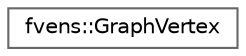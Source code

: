 digraph "Graphical Class Hierarchy"
{
 // LATEX_PDF_SIZE
  bgcolor="transparent";
  edge [fontname=Helvetica,fontsize=10,labelfontname=Helvetica,labelfontsize=10];
  node [fontname=Helvetica,fontsize=10,shape=box,height=0.2,width=0.4];
  rankdir="LR";
  Node0 [id="Node000000",label="fvens::GraphVertex",height=0.2,width=0.4,color="grey40", fillcolor="white", style="filled",URL="$structfvens_1_1GraphVertex.html",tooltip=" "];
}
